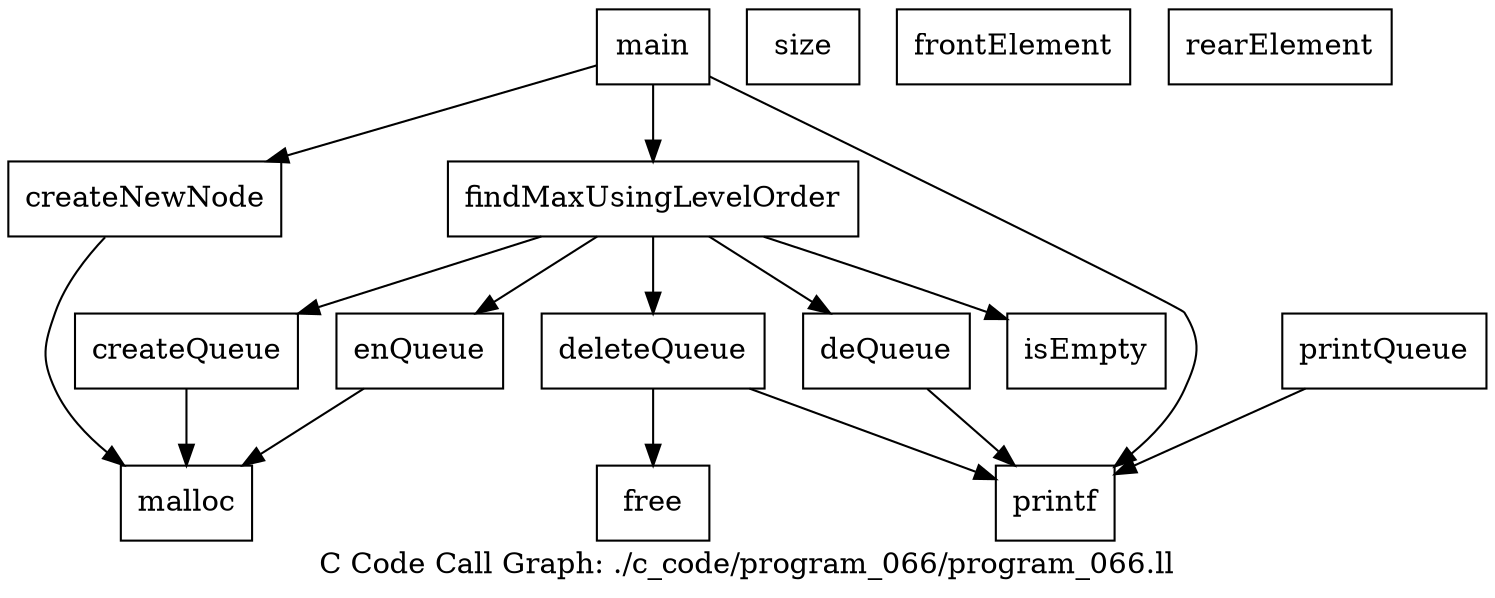 digraph "C Code Call Graph: ./c_code/program_066/program_066.ll" {
	label="C Code Call Graph: ./c_code/program_066/program_066.ll";

	Node0x562b3e75c510 [shape=record,label="{createQueue}"];
	Node0x562b3e75c510 -> Node0x562b3e75d220;
	Node0x562b3e75d220 [shape=record,label="{malloc}"];
	Node0x562b3e75fc40 [shape=record,label="{size}"];
	Node0x562b3e773b80 [shape=record,label="{frontElement}"];
	Node0x562b3e773c00 [shape=record,label="{rearElement}"];
	Node0x562b3e761860 [shape=record,label="{isEmpty}"];
	Node0x562b3e763600 [shape=record,label="{enQueue}"];
	Node0x562b3e763600 -> Node0x562b3e75d220;
	Node0x562b3e76ae80 [shape=record,label="{deQueue}"];
	Node0x562b3e76ae80 -> Node0x562b3e778c90;
	Node0x562b3e778c90 [shape=record,label="{printf}"];
	Node0x562b3e778fa0 [shape=record,label="{printQueue}"];
	Node0x562b3e778fa0 -> Node0x562b3e778c90;
	Node0x562b3e779020 [shape=record,label="{deleteQueue}"];
	Node0x562b3e779020 -> Node0x562b3e778c90;
	Node0x562b3e779020 -> Node0x562b3e7790a0;
	Node0x562b3e7790a0 [shape=record,label="{free}"];
	Node0x562b3e7791d0 [shape=record,label="{createNewNode}"];
	Node0x562b3e7791d0 -> Node0x562b3e75d220;
	Node0x562b3e779250 [shape=record,label="{findMaxUsingLevelOrder}"];
	Node0x562b3e779250 -> Node0x562b3e75c510;
	Node0x562b3e779250 -> Node0x562b3e763600;
	Node0x562b3e779250 -> Node0x562b3e761860;
	Node0x562b3e779250 -> Node0x562b3e76ae80;
	Node0x562b3e779250 -> Node0x562b3e779020;
	Node0x562b3e779380 [shape=record,label="{main}"];
	Node0x562b3e779380 -> Node0x562b3e7791d0;
	Node0x562b3e779380 -> Node0x562b3e778c90;
	Node0x562b3e779380 -> Node0x562b3e779250;
}
